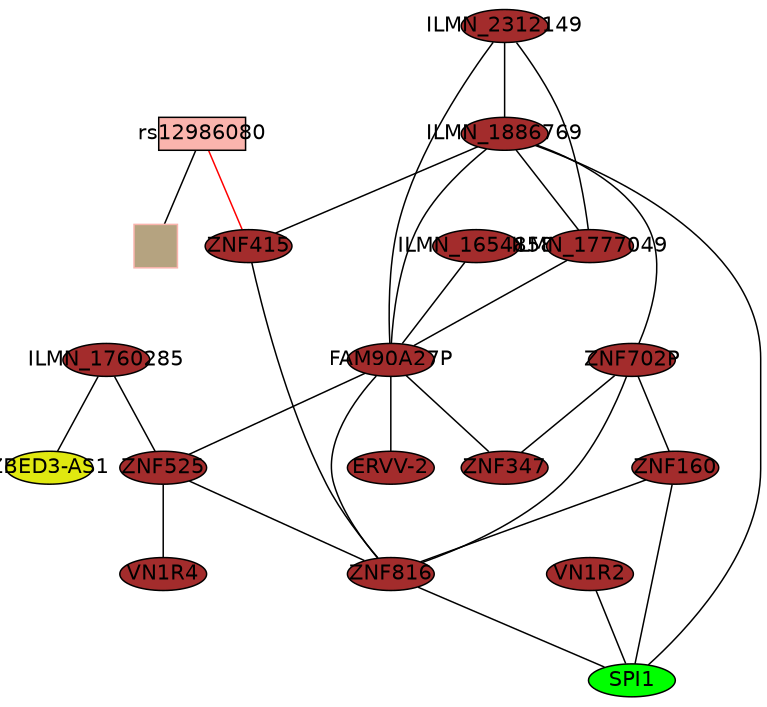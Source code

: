 graph foo {
	graph [overlap=false, root=cg06889971, outputorder=edgesfirst, bgcolor=transparent, fontcolor=black, ratio=fill, splines=TRUE, rank=same, size="5.10416666666667,4.98958333333333", rankdir=TB];
	node [label="\N", fixedsize=TRUE, fontsize=14, style=filled, fontname=helvetica, shape=circle, fillcolor=transparent, color=black, fontcolor=black, height="0.5", width="0.75"];
	edge [headport=center, color=black, dir=none, weight="1.0", fontcolor=black, arrowhead=none, arrowtail=none, fontsize=14, labelfontsize=11, arrowsize=1, style=solid, minlen=1];
	graph [bb="0 0 504 464"];
	rs12986080 [label=rs12986080, shape=box, fillcolor="#fab4ad", height="0.3", width="0.8"];
	cg06889971 [label="", shape=box, fillcolor="#b5a380", color="#fab4ad", height="0.4", width="0.4"];
	ILMN_1760285 [label=ILMN_1760285, shape=ellipse, fillcolor="#a32c2c", height="0.3", width="0.8"];
	ILMN_1654858 [label=ILMN_1654858, shape=ellipse, fillcolor="#a32c2c", height="0.3", width="0.8"];
	ILMN_2312149 [label=ILMN_2312149, shape=ellipse, fillcolor="#a32c2c", height="0.3", width="0.8"];
	ILMN_1886769 [label=ILMN_1886769, shape=ellipse, fillcolor="#a32c2c", height="0.3", width="0.8"];
	ILMN_1777049 [label=ILMN_1777049, shape=ellipse, fillcolor="#a32c2c", height="0.3", width="0.8"];
	FAM90A27P [label=FAM90A27P, shape=ellipse, fillcolor="#a32c2c", height="0.3", width="0.8"];
	ZNF702P [label=ZNF702P, shape=ellipse, fillcolor="#a32c2c", height="0.3", width="0.8"];
	"ERVV-2" [label="ERVV-2", shape=ellipse, fillcolor="#a32c2c", height="0.3", width="0.8"];
	ZNF525 [label=ZNF525, shape=ellipse, fillcolor="#a32c2c", height="0.3", width="0.8"];
	ZNF160 [label=ZNF160, shape=ellipse, fillcolor="#a32c2c", height="0.3", width="0.8"];
	ZNF415 [label=ZNF415, shape=ellipse, fillcolor="#a32c2c", height="0.3", width="0.8"];
	ZNF816 [label=ZNF816, shape=ellipse, fillcolor="#a32c2c", height="0.3", width="0.8"];
	VN1R2 [label=VN1R2, shape=ellipse, fillcolor="#a32c2c", height="0.3", width="0.8"];
	VN1R4 [label=VN1R4, shape=ellipse, fillcolor="#a32c2c", height="0.3", width="0.8"];
	ZNF347 [label=ZNF347, shape=ellipse, fillcolor="#a32c2c", height="0.3", width="0.8"];
	"ZBED3-AS1" [label="ZBED3-AS1", shape=ellipse, fillcolor="#e0e810", height="0.3", width="0.8"];
	SPI1 [label=SPI1, shape=ellipse, fillcolor=green, height="0.3", width="0.8"];
	rs12986080 -- cg06889971:center [weight=1];
	rs12986080 -- ZNF415:center [color=red, weight=1];
	ILMN_1760285 -- ZNF525:center [weight=1];
	ILMN_1760285 -- "ZBED3-AS1":center [weight=1];
	ILMN_1654858 -- FAM90A27P:center [weight=1];
	ILMN_2312149 -- ILMN_1886769:center [weight=1];
	ILMN_2312149 -- ILMN_1777049:center [weight=1];
	ILMN_2312149 -- FAM90A27P:center [weight=1];
	ILMN_1886769 -- ILMN_1777049:center [weight=1];
	ILMN_1886769 -- FAM90A27P:center [weight=1];
	ILMN_1886769 -- ZNF702P:center [weight=1];
	ILMN_1886769 -- ZNF415:center [weight=1];
	ILMN_1886769 -- SPI1:center [weight=1];
	ILMN_1777049 -- FAM90A27P:center [weight=1];
	FAM90A27P -- "ERVV-2":center [weight=1];
	FAM90A27P -- ZNF525:center [weight=1];
	FAM90A27P -- ZNF816:center [weight=1];
	FAM90A27P -- ZNF347:center [weight=1];
	ZNF702P -- ZNF160:center [weight=1];
	ZNF702P -- ZNF816:center [weight=1];
	ZNF702P -- ZNF347:center [weight=1];
	ZNF525 -- ZNF816:center [weight=1];
	ZNF525 -- VN1R4:center [weight=1];
	ZNF160 -- ZNF816:center [weight=1];
	ZNF160 -- SPI1:center [weight=1];
	ZNF415 -- ZNF816:center [weight=1];
	ZNF816 -- SPI1:center [weight=1];
	VN1R2 -- SPI1:center [weight=1];
}
